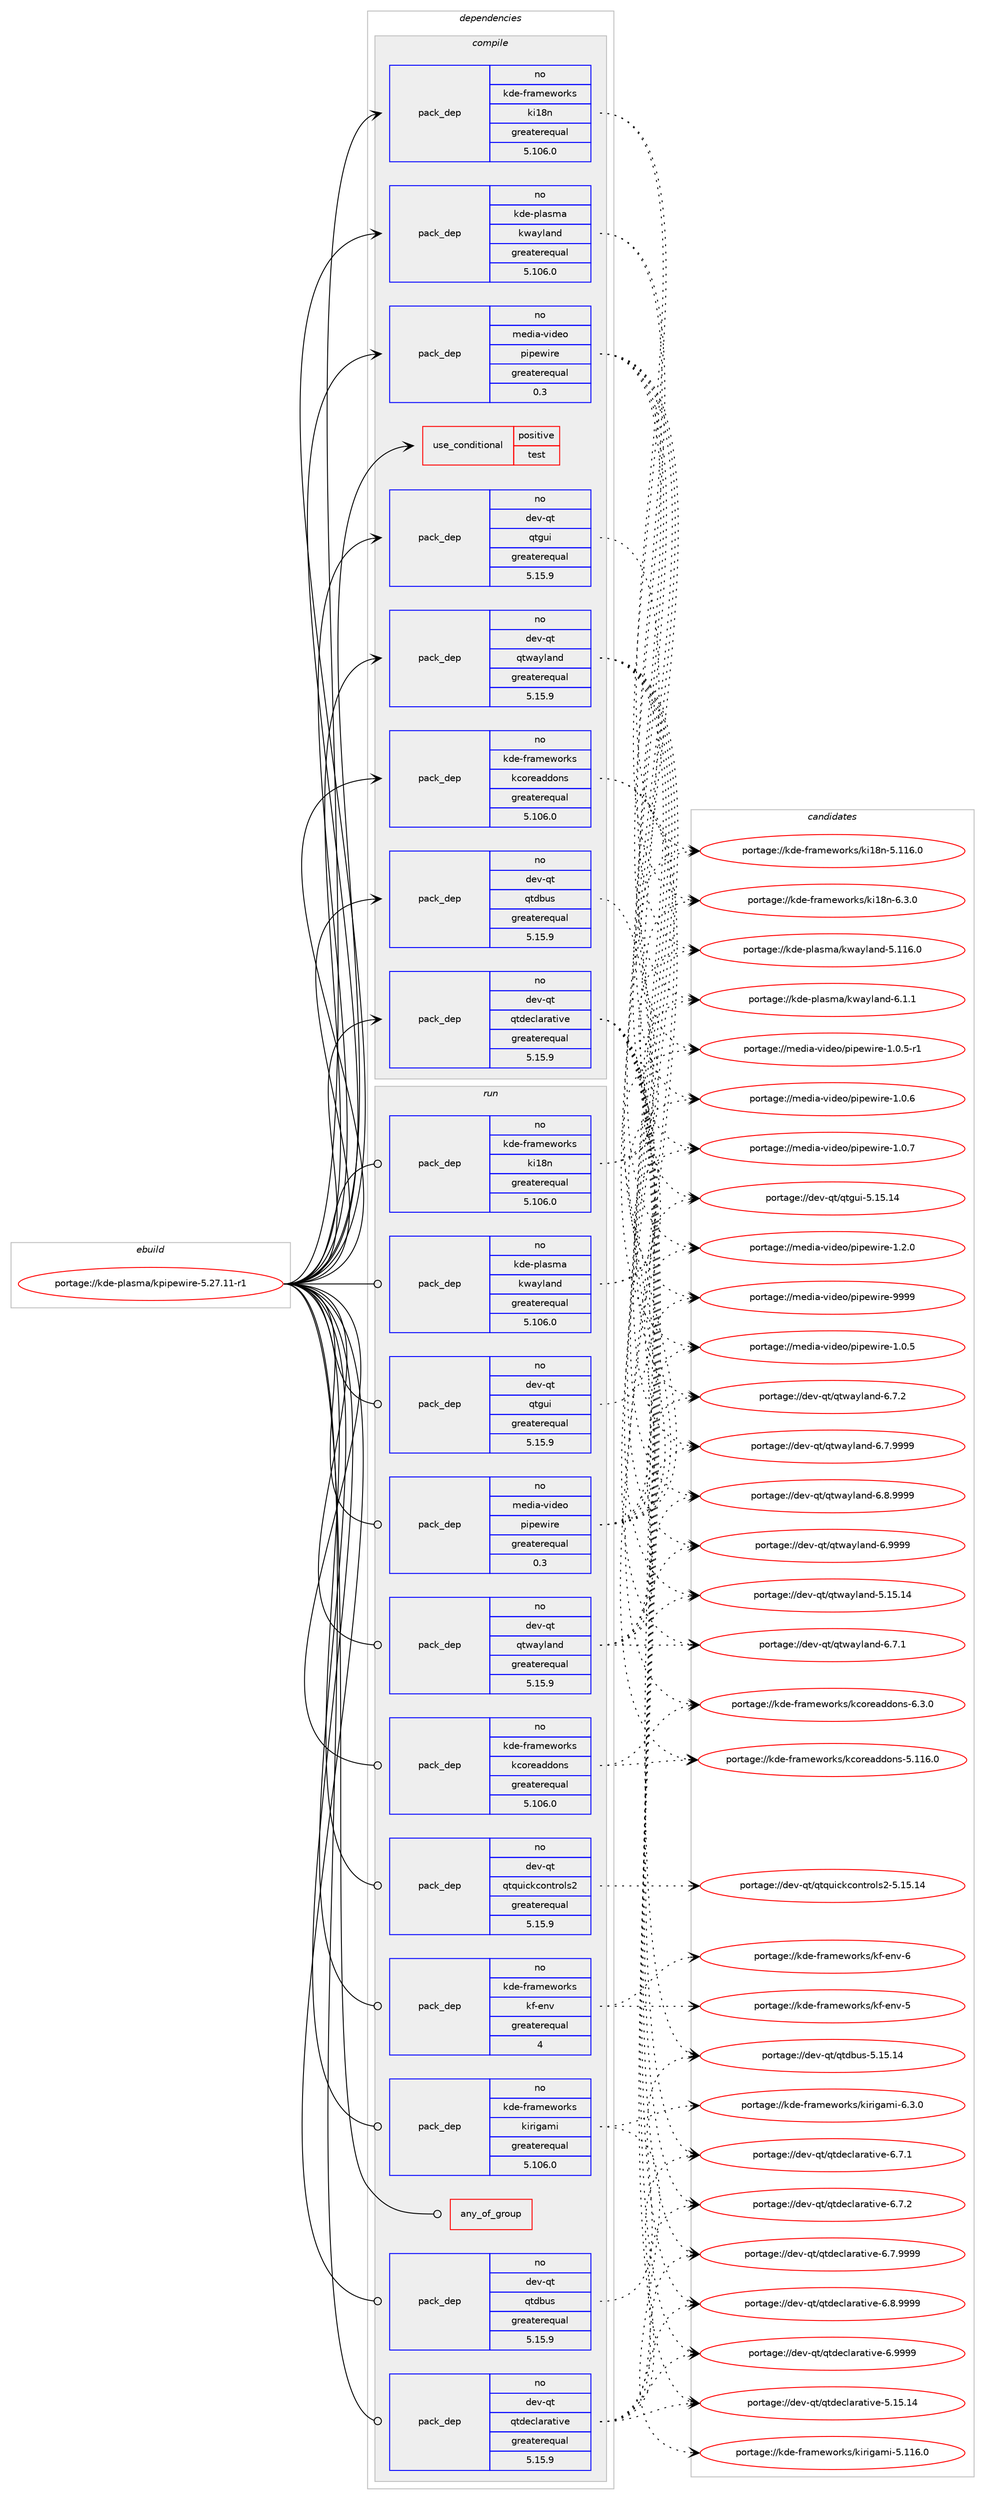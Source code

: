 digraph prolog {

# *************
# Graph options
# *************

newrank=true;
concentrate=true;
compound=true;
graph [rankdir=LR,fontname=Helvetica,fontsize=10,ranksep=1.5];#, ranksep=2.5, nodesep=0.2];
edge  [arrowhead=vee];
node  [fontname=Helvetica,fontsize=10];

# **********
# The ebuild
# **********

subgraph cluster_leftcol {
color=gray;
rank=same;
label=<<i>ebuild</i>>;
id [label="portage://kde-plasma/kpipewire-5.27.11-r1", color=red, width=4, href="../kde-plasma/kpipewire-5.27.11-r1.svg"];
}

# ****************
# The dependencies
# ****************

subgraph cluster_midcol {
color=gray;
label=<<i>dependencies</i>>;
subgraph cluster_compile {
fillcolor="#eeeeee";
style=filled;
label=<<i>compile</i>>;
subgraph cond66934 {
dependency140373 [label=<<TABLE BORDER="0" CELLBORDER="1" CELLSPACING="0" CELLPADDING="4"><TR><TD ROWSPAN="3" CELLPADDING="10">use_conditional</TD></TR><TR><TD>positive</TD></TR><TR><TD>test</TD></TR></TABLE>>, shape=none, color=red];
# *** BEGIN UNKNOWN DEPENDENCY TYPE (TODO) ***
# dependency140373 -> package_dependency(portage://kde-plasma/kpipewire-5.27.11-r1,install,no,dev-qt,qttest,none,[,,],[slot(5)],[])
# *** END UNKNOWN DEPENDENCY TYPE (TODO) ***

}
id:e -> dependency140373:w [weight=20,style="solid",arrowhead="vee"];
# *** BEGIN UNKNOWN DEPENDENCY TYPE (TODO) ***
# id -> package_dependency(portage://kde-plasma/kpipewire-5.27.11-r1,install,no,dev-libs,plasma-wayland-protocols,none,[,,],[],[])
# *** END UNKNOWN DEPENDENCY TYPE (TODO) ***

# *** BEGIN UNKNOWN DEPENDENCY TYPE (TODO) ***
# id -> package_dependency(portage://kde-plasma/kpipewire-5.27.11-r1,install,no,dev-libs,wayland,none,[,,],[],[])
# *** END UNKNOWN DEPENDENCY TYPE (TODO) ***

# *** BEGIN UNKNOWN DEPENDENCY TYPE (TODO) ***
# id -> package_dependency(portage://kde-plasma/kpipewire-5.27.11-r1,install,no,dev-qt,qtcore,none,[,,],[slot(5)],[])
# *** END UNKNOWN DEPENDENCY TYPE (TODO) ***

subgraph pack71365 {
dependency140374 [label=<<TABLE BORDER="0" CELLBORDER="1" CELLSPACING="0" CELLPADDING="4" WIDTH="220"><TR><TD ROWSPAN="6" CELLPADDING="30">pack_dep</TD></TR><TR><TD WIDTH="110">no</TD></TR><TR><TD>dev-qt</TD></TR><TR><TD>qtdbus</TD></TR><TR><TD>greaterequal</TD></TR><TR><TD>5.15.9</TD></TR></TABLE>>, shape=none, color=blue];
}
id:e -> dependency140374:w [weight=20,style="solid",arrowhead="vee"];
subgraph pack71366 {
dependency140375 [label=<<TABLE BORDER="0" CELLBORDER="1" CELLSPACING="0" CELLPADDING="4" WIDTH="220"><TR><TD ROWSPAN="6" CELLPADDING="30">pack_dep</TD></TR><TR><TD WIDTH="110">no</TD></TR><TR><TD>dev-qt</TD></TR><TR><TD>qtdeclarative</TD></TR><TR><TD>greaterequal</TD></TR><TR><TD>5.15.9</TD></TR></TABLE>>, shape=none, color=blue];
}
id:e -> dependency140375:w [weight=20,style="solid",arrowhead="vee"];
subgraph pack71367 {
dependency140376 [label=<<TABLE BORDER="0" CELLBORDER="1" CELLSPACING="0" CELLPADDING="4" WIDTH="220"><TR><TD ROWSPAN="6" CELLPADDING="30">pack_dep</TD></TR><TR><TD WIDTH="110">no</TD></TR><TR><TD>dev-qt</TD></TR><TR><TD>qtgui</TD></TR><TR><TD>greaterequal</TD></TR><TR><TD>5.15.9</TD></TR></TABLE>>, shape=none, color=blue];
}
id:e -> dependency140376:w [weight=20,style="solid",arrowhead="vee"];
subgraph pack71368 {
dependency140377 [label=<<TABLE BORDER="0" CELLBORDER="1" CELLSPACING="0" CELLPADDING="4" WIDTH="220"><TR><TD ROWSPAN="6" CELLPADDING="30">pack_dep</TD></TR><TR><TD WIDTH="110">no</TD></TR><TR><TD>dev-qt</TD></TR><TR><TD>qtwayland</TD></TR><TR><TD>greaterequal</TD></TR><TR><TD>5.15.9</TD></TR></TABLE>>, shape=none, color=blue];
}
id:e -> dependency140377:w [weight=20,style="solid",arrowhead="vee"];
subgraph pack71369 {
dependency140378 [label=<<TABLE BORDER="0" CELLBORDER="1" CELLSPACING="0" CELLPADDING="4" WIDTH="220"><TR><TD ROWSPAN="6" CELLPADDING="30">pack_dep</TD></TR><TR><TD WIDTH="110">no</TD></TR><TR><TD>kde-frameworks</TD></TR><TR><TD>kcoreaddons</TD></TR><TR><TD>greaterequal</TD></TR><TR><TD>5.106.0</TD></TR></TABLE>>, shape=none, color=blue];
}
id:e -> dependency140378:w [weight=20,style="solid",arrowhead="vee"];
subgraph pack71370 {
dependency140379 [label=<<TABLE BORDER="0" CELLBORDER="1" CELLSPACING="0" CELLPADDING="4" WIDTH="220"><TR><TD ROWSPAN="6" CELLPADDING="30">pack_dep</TD></TR><TR><TD WIDTH="110">no</TD></TR><TR><TD>kde-frameworks</TD></TR><TR><TD>ki18n</TD></TR><TR><TD>greaterequal</TD></TR><TR><TD>5.106.0</TD></TR></TABLE>>, shape=none, color=blue];
}
id:e -> dependency140379:w [weight=20,style="solid",arrowhead="vee"];
subgraph pack71371 {
dependency140380 [label=<<TABLE BORDER="0" CELLBORDER="1" CELLSPACING="0" CELLPADDING="4" WIDTH="220"><TR><TD ROWSPAN="6" CELLPADDING="30">pack_dep</TD></TR><TR><TD WIDTH="110">no</TD></TR><TR><TD>kde-plasma</TD></TR><TR><TD>kwayland</TD></TR><TR><TD>greaterequal</TD></TR><TR><TD>5.106.0</TD></TR></TABLE>>, shape=none, color=blue];
}
id:e -> dependency140380:w [weight=20,style="solid",arrowhead="vee"];
# *** BEGIN UNKNOWN DEPENDENCY TYPE (TODO) ***
# id -> package_dependency(portage://kde-plasma/kpipewire-5.27.11-r1,install,no,media-libs,libepoxy,none,[,,],[],[])
# *** END UNKNOWN DEPENDENCY TYPE (TODO) ***

# *** BEGIN UNKNOWN DEPENDENCY TYPE (TODO) ***
# id -> package_dependency(portage://kde-plasma/kpipewire-5.27.11-r1,install,no,media-libs,libglvnd,none,[,,],[],[])
# *** END UNKNOWN DEPENDENCY TYPE (TODO) ***

# *** BEGIN UNKNOWN DEPENDENCY TYPE (TODO) ***
# id -> package_dependency(portage://kde-plasma/kpipewire-5.27.11-r1,install,no,media-libs,mesa,none,[,,],[],[use(enable(opengl),none)])
# *** END UNKNOWN DEPENDENCY TYPE (TODO) ***

# *** BEGIN UNKNOWN DEPENDENCY TYPE (TODO) ***
# id -> package_dependency(portage://kde-plasma/kpipewire-5.27.11-r1,install,no,media-video,ffmpeg,none,[,,],any_same_slot,[])
# *** END UNKNOWN DEPENDENCY TYPE (TODO) ***

subgraph pack71372 {
dependency140381 [label=<<TABLE BORDER="0" CELLBORDER="1" CELLSPACING="0" CELLPADDING="4" WIDTH="220"><TR><TD ROWSPAN="6" CELLPADDING="30">pack_dep</TD></TR><TR><TD WIDTH="110">no</TD></TR><TR><TD>media-video</TD></TR><TR><TD>pipewire</TD></TR><TR><TD>greaterequal</TD></TR><TR><TD>0.3</TD></TR></TABLE>>, shape=none, color=blue];
}
id:e -> dependency140381:w [weight=20,style="solid",arrowhead="vee"];
# *** BEGIN UNKNOWN DEPENDENCY TYPE (TODO) ***
# id -> package_dependency(portage://kde-plasma/kpipewire-5.27.11-r1,install,no,x11-libs,libdrm,none,[,,],[],[])
# *** END UNKNOWN DEPENDENCY TYPE (TODO) ***

}
subgraph cluster_compileandrun {
fillcolor="#eeeeee";
style=filled;
label=<<i>compile and run</i>>;
}
subgraph cluster_run {
fillcolor="#eeeeee";
style=filled;
label=<<i>run</i>>;
subgraph any1922 {
dependency140382 [label=<<TABLE BORDER="0" CELLBORDER="1" CELLSPACING="0" CELLPADDING="4"><TR><TD CELLPADDING="10">any_of_group</TD></TR></TABLE>>, shape=none, color=red];# *** BEGIN UNKNOWN DEPENDENCY TYPE (TODO) ***
# dependency140382 -> package_dependency(portage://kde-plasma/kpipewire-5.27.11-r1,run,no,kde-frameworks,breeze-icons,none,[,,],any_different_slot,[])
# *** END UNKNOWN DEPENDENCY TYPE (TODO) ***

# *** BEGIN UNKNOWN DEPENDENCY TYPE (TODO) ***
# dependency140382 -> package_dependency(portage://kde-plasma/kpipewire-5.27.11-r1,run,no,kde-frameworks,oxygen-icons,none,[,,],any_different_slot,[])
# *** END UNKNOWN DEPENDENCY TYPE (TODO) ***

}
id:e -> dependency140382:w [weight=20,style="solid",arrowhead="odot"];
# *** BEGIN UNKNOWN DEPENDENCY TYPE (TODO) ***
# id -> package_dependency(portage://kde-plasma/kpipewire-5.27.11-r1,run,no,dev-libs,wayland,none,[,,],[],[])
# *** END UNKNOWN DEPENDENCY TYPE (TODO) ***

# *** BEGIN UNKNOWN DEPENDENCY TYPE (TODO) ***
# id -> package_dependency(portage://kde-plasma/kpipewire-5.27.11-r1,run,no,dev-qt,qtcore,none,[,,],[slot(5)],[])
# *** END UNKNOWN DEPENDENCY TYPE (TODO) ***

subgraph pack71373 {
dependency140383 [label=<<TABLE BORDER="0" CELLBORDER="1" CELLSPACING="0" CELLPADDING="4" WIDTH="220"><TR><TD ROWSPAN="6" CELLPADDING="30">pack_dep</TD></TR><TR><TD WIDTH="110">no</TD></TR><TR><TD>dev-qt</TD></TR><TR><TD>qtdbus</TD></TR><TR><TD>greaterequal</TD></TR><TR><TD>5.15.9</TD></TR></TABLE>>, shape=none, color=blue];
}
id:e -> dependency140383:w [weight=20,style="solid",arrowhead="odot"];
subgraph pack71374 {
dependency140384 [label=<<TABLE BORDER="0" CELLBORDER="1" CELLSPACING="0" CELLPADDING="4" WIDTH="220"><TR><TD ROWSPAN="6" CELLPADDING="30">pack_dep</TD></TR><TR><TD WIDTH="110">no</TD></TR><TR><TD>dev-qt</TD></TR><TR><TD>qtdeclarative</TD></TR><TR><TD>greaterequal</TD></TR><TR><TD>5.15.9</TD></TR></TABLE>>, shape=none, color=blue];
}
id:e -> dependency140384:w [weight=20,style="solid",arrowhead="odot"];
subgraph pack71375 {
dependency140385 [label=<<TABLE BORDER="0" CELLBORDER="1" CELLSPACING="0" CELLPADDING="4" WIDTH="220"><TR><TD ROWSPAN="6" CELLPADDING="30">pack_dep</TD></TR><TR><TD WIDTH="110">no</TD></TR><TR><TD>dev-qt</TD></TR><TR><TD>qtgui</TD></TR><TR><TD>greaterequal</TD></TR><TR><TD>5.15.9</TD></TR></TABLE>>, shape=none, color=blue];
}
id:e -> dependency140385:w [weight=20,style="solid",arrowhead="odot"];
subgraph pack71376 {
dependency140386 [label=<<TABLE BORDER="0" CELLBORDER="1" CELLSPACING="0" CELLPADDING="4" WIDTH="220"><TR><TD ROWSPAN="6" CELLPADDING="30">pack_dep</TD></TR><TR><TD WIDTH="110">no</TD></TR><TR><TD>dev-qt</TD></TR><TR><TD>qtquickcontrols2</TD></TR><TR><TD>greaterequal</TD></TR><TR><TD>5.15.9</TD></TR></TABLE>>, shape=none, color=blue];
}
id:e -> dependency140386:w [weight=20,style="solid",arrowhead="odot"];
subgraph pack71377 {
dependency140387 [label=<<TABLE BORDER="0" CELLBORDER="1" CELLSPACING="0" CELLPADDING="4" WIDTH="220"><TR><TD ROWSPAN="6" CELLPADDING="30">pack_dep</TD></TR><TR><TD WIDTH="110">no</TD></TR><TR><TD>dev-qt</TD></TR><TR><TD>qtwayland</TD></TR><TR><TD>greaterequal</TD></TR><TR><TD>5.15.9</TD></TR></TABLE>>, shape=none, color=blue];
}
id:e -> dependency140387:w [weight=20,style="solid",arrowhead="odot"];
subgraph pack71378 {
dependency140388 [label=<<TABLE BORDER="0" CELLBORDER="1" CELLSPACING="0" CELLPADDING="4" WIDTH="220"><TR><TD ROWSPAN="6" CELLPADDING="30">pack_dep</TD></TR><TR><TD WIDTH="110">no</TD></TR><TR><TD>kde-frameworks</TD></TR><TR><TD>kcoreaddons</TD></TR><TR><TD>greaterequal</TD></TR><TR><TD>5.106.0</TD></TR></TABLE>>, shape=none, color=blue];
}
id:e -> dependency140388:w [weight=20,style="solid",arrowhead="odot"];
subgraph pack71379 {
dependency140389 [label=<<TABLE BORDER="0" CELLBORDER="1" CELLSPACING="0" CELLPADDING="4" WIDTH="220"><TR><TD ROWSPAN="6" CELLPADDING="30">pack_dep</TD></TR><TR><TD WIDTH="110">no</TD></TR><TR><TD>kde-frameworks</TD></TR><TR><TD>kf-env</TD></TR><TR><TD>greaterequal</TD></TR><TR><TD>4</TD></TR></TABLE>>, shape=none, color=blue];
}
id:e -> dependency140389:w [weight=20,style="solid",arrowhead="odot"];
subgraph pack71380 {
dependency140390 [label=<<TABLE BORDER="0" CELLBORDER="1" CELLSPACING="0" CELLPADDING="4" WIDTH="220"><TR><TD ROWSPAN="6" CELLPADDING="30">pack_dep</TD></TR><TR><TD WIDTH="110">no</TD></TR><TR><TD>kde-frameworks</TD></TR><TR><TD>ki18n</TD></TR><TR><TD>greaterequal</TD></TR><TR><TD>5.106.0</TD></TR></TABLE>>, shape=none, color=blue];
}
id:e -> dependency140390:w [weight=20,style="solid",arrowhead="odot"];
subgraph pack71381 {
dependency140391 [label=<<TABLE BORDER="0" CELLBORDER="1" CELLSPACING="0" CELLPADDING="4" WIDTH="220"><TR><TD ROWSPAN="6" CELLPADDING="30">pack_dep</TD></TR><TR><TD WIDTH="110">no</TD></TR><TR><TD>kde-frameworks</TD></TR><TR><TD>kirigami</TD></TR><TR><TD>greaterequal</TD></TR><TR><TD>5.106.0</TD></TR></TABLE>>, shape=none, color=blue];
}
id:e -> dependency140391:w [weight=20,style="solid",arrowhead="odot"];
subgraph pack71382 {
dependency140392 [label=<<TABLE BORDER="0" CELLBORDER="1" CELLSPACING="0" CELLPADDING="4" WIDTH="220"><TR><TD ROWSPAN="6" CELLPADDING="30">pack_dep</TD></TR><TR><TD WIDTH="110">no</TD></TR><TR><TD>kde-plasma</TD></TR><TR><TD>kwayland</TD></TR><TR><TD>greaterequal</TD></TR><TR><TD>5.106.0</TD></TR></TABLE>>, shape=none, color=blue];
}
id:e -> dependency140392:w [weight=20,style="solid",arrowhead="odot"];
# *** BEGIN UNKNOWN DEPENDENCY TYPE (TODO) ***
# id -> package_dependency(portage://kde-plasma/kpipewire-5.27.11-r1,run,no,media-libs,libepoxy,none,[,,],[],[])
# *** END UNKNOWN DEPENDENCY TYPE (TODO) ***

# *** BEGIN UNKNOWN DEPENDENCY TYPE (TODO) ***
# id -> package_dependency(portage://kde-plasma/kpipewire-5.27.11-r1,run,no,media-libs,libglvnd,none,[,,],[],[])
# *** END UNKNOWN DEPENDENCY TYPE (TODO) ***

# *** BEGIN UNKNOWN DEPENDENCY TYPE (TODO) ***
# id -> package_dependency(portage://kde-plasma/kpipewire-5.27.11-r1,run,no,media-libs,mesa,none,[,,],[],[use(enable(opengl),none)])
# *** END UNKNOWN DEPENDENCY TYPE (TODO) ***

# *** BEGIN UNKNOWN DEPENDENCY TYPE (TODO) ***
# id -> package_dependency(portage://kde-plasma/kpipewire-5.27.11-r1,run,no,media-video,ffmpeg,none,[,,],any_same_slot,[])
# *** END UNKNOWN DEPENDENCY TYPE (TODO) ***

subgraph pack71383 {
dependency140393 [label=<<TABLE BORDER="0" CELLBORDER="1" CELLSPACING="0" CELLPADDING="4" WIDTH="220"><TR><TD ROWSPAN="6" CELLPADDING="30">pack_dep</TD></TR><TR><TD WIDTH="110">no</TD></TR><TR><TD>media-video</TD></TR><TR><TD>pipewire</TD></TR><TR><TD>greaterequal</TD></TR><TR><TD>0.3</TD></TR></TABLE>>, shape=none, color=blue];
}
id:e -> dependency140393:w [weight=20,style="solid",arrowhead="odot"];
# *** BEGIN UNKNOWN DEPENDENCY TYPE (TODO) ***
# id -> package_dependency(portage://kde-plasma/kpipewire-5.27.11-r1,run,no,x11-libs,libdrm,none,[,,],[],[])
# *** END UNKNOWN DEPENDENCY TYPE (TODO) ***

# *** BEGIN UNKNOWN DEPENDENCY TYPE (TODO) ***
# id -> package_dependency(portage://kde-plasma/kpipewire-5.27.11-r1,run,no,x11-themes,sound-theme-freedesktop,none,[,,],[],[])
# *** END UNKNOWN DEPENDENCY TYPE (TODO) ***

}
}

# **************
# The candidates
# **************

subgraph cluster_choices {
rank=same;
color=gray;
label=<<i>candidates</i>>;

subgraph choice71365 {
color=black;
nodesep=1;
choice1001011184511311647113116100981171154553464953464952 [label="portage://dev-qt/qtdbus-5.15.14", color=red, width=4,href="../dev-qt/qtdbus-5.15.14.svg"];
dependency140374:e -> choice1001011184511311647113116100981171154553464953464952:w [style=dotted,weight="100"];
}
subgraph choice71366 {
color=black;
nodesep=1;
choice10010111845113116471131161001019910897114971161051181014553464953464952 [label="portage://dev-qt/qtdeclarative-5.15.14", color=red, width=4,href="../dev-qt/qtdeclarative-5.15.14.svg"];
choice1001011184511311647113116100101991089711497116105118101455446554649 [label="portage://dev-qt/qtdeclarative-6.7.1", color=red, width=4,href="../dev-qt/qtdeclarative-6.7.1.svg"];
choice1001011184511311647113116100101991089711497116105118101455446554650 [label="portage://dev-qt/qtdeclarative-6.7.2", color=red, width=4,href="../dev-qt/qtdeclarative-6.7.2.svg"];
choice1001011184511311647113116100101991089711497116105118101455446554657575757 [label="portage://dev-qt/qtdeclarative-6.7.9999", color=red, width=4,href="../dev-qt/qtdeclarative-6.7.9999.svg"];
choice1001011184511311647113116100101991089711497116105118101455446564657575757 [label="portage://dev-qt/qtdeclarative-6.8.9999", color=red, width=4,href="../dev-qt/qtdeclarative-6.8.9999.svg"];
choice100101118451131164711311610010199108971149711610511810145544657575757 [label="portage://dev-qt/qtdeclarative-6.9999", color=red, width=4,href="../dev-qt/qtdeclarative-6.9999.svg"];
dependency140375:e -> choice10010111845113116471131161001019910897114971161051181014553464953464952:w [style=dotted,weight="100"];
dependency140375:e -> choice1001011184511311647113116100101991089711497116105118101455446554649:w [style=dotted,weight="100"];
dependency140375:e -> choice1001011184511311647113116100101991089711497116105118101455446554650:w [style=dotted,weight="100"];
dependency140375:e -> choice1001011184511311647113116100101991089711497116105118101455446554657575757:w [style=dotted,weight="100"];
dependency140375:e -> choice1001011184511311647113116100101991089711497116105118101455446564657575757:w [style=dotted,weight="100"];
dependency140375:e -> choice100101118451131164711311610010199108971149711610511810145544657575757:w [style=dotted,weight="100"];
}
subgraph choice71367 {
color=black;
nodesep=1;
choice10010111845113116471131161031171054553464953464952 [label="portage://dev-qt/qtgui-5.15.14", color=red, width=4,href="../dev-qt/qtgui-5.15.14.svg"];
dependency140376:e -> choice10010111845113116471131161031171054553464953464952:w [style=dotted,weight="100"];
}
subgraph choice71368 {
color=black;
nodesep=1;
choice100101118451131164711311611997121108971101004553464953464952 [label="portage://dev-qt/qtwayland-5.15.14", color=red, width=4,href="../dev-qt/qtwayland-5.15.14.svg"];
choice10010111845113116471131161199712110897110100455446554649 [label="portage://dev-qt/qtwayland-6.7.1", color=red, width=4,href="../dev-qt/qtwayland-6.7.1.svg"];
choice10010111845113116471131161199712110897110100455446554650 [label="portage://dev-qt/qtwayland-6.7.2", color=red, width=4,href="../dev-qt/qtwayland-6.7.2.svg"];
choice10010111845113116471131161199712110897110100455446554657575757 [label="portage://dev-qt/qtwayland-6.7.9999", color=red, width=4,href="../dev-qt/qtwayland-6.7.9999.svg"];
choice10010111845113116471131161199712110897110100455446564657575757 [label="portage://dev-qt/qtwayland-6.8.9999", color=red, width=4,href="../dev-qt/qtwayland-6.8.9999.svg"];
choice1001011184511311647113116119971211089711010045544657575757 [label="portage://dev-qt/qtwayland-6.9999", color=red, width=4,href="../dev-qt/qtwayland-6.9999.svg"];
dependency140377:e -> choice100101118451131164711311611997121108971101004553464953464952:w [style=dotted,weight="100"];
dependency140377:e -> choice10010111845113116471131161199712110897110100455446554649:w [style=dotted,weight="100"];
dependency140377:e -> choice10010111845113116471131161199712110897110100455446554650:w [style=dotted,weight="100"];
dependency140377:e -> choice10010111845113116471131161199712110897110100455446554657575757:w [style=dotted,weight="100"];
dependency140377:e -> choice10010111845113116471131161199712110897110100455446564657575757:w [style=dotted,weight="100"];
dependency140377:e -> choice1001011184511311647113116119971211089711010045544657575757:w [style=dotted,weight="100"];
}
subgraph choice71369 {
color=black;
nodesep=1;
choice10710010145102114971091011191111141071154710799111114101971001001111101154553464949544648 [label="portage://kde-frameworks/kcoreaddons-5.116.0", color=red, width=4,href="../kde-frameworks/kcoreaddons-5.116.0.svg"];
choice1071001014510211497109101119111114107115471079911111410197100100111110115455446514648 [label="portage://kde-frameworks/kcoreaddons-6.3.0", color=red, width=4,href="../kde-frameworks/kcoreaddons-6.3.0.svg"];
dependency140378:e -> choice10710010145102114971091011191111141071154710799111114101971001001111101154553464949544648:w [style=dotted,weight="100"];
dependency140378:e -> choice1071001014510211497109101119111114107115471079911111410197100100111110115455446514648:w [style=dotted,weight="100"];
}
subgraph choice71370 {
color=black;
nodesep=1;
choice10710010145102114971091011191111141071154710710549561104553464949544648 [label="portage://kde-frameworks/ki18n-5.116.0", color=red, width=4,href="../kde-frameworks/ki18n-5.116.0.svg"];
choice1071001014510211497109101119111114107115471071054956110455446514648 [label="portage://kde-frameworks/ki18n-6.3.0", color=red, width=4,href="../kde-frameworks/ki18n-6.3.0.svg"];
dependency140379:e -> choice10710010145102114971091011191111141071154710710549561104553464949544648:w [style=dotted,weight="100"];
dependency140379:e -> choice1071001014510211497109101119111114107115471071054956110455446514648:w [style=dotted,weight="100"];
}
subgraph choice71371 {
color=black;
nodesep=1;
choice1071001014511210897115109974710711997121108971101004553464949544648 [label="portage://kde-plasma/kwayland-5.116.0", color=red, width=4,href="../kde-plasma/kwayland-5.116.0.svg"];
choice107100101451121089711510997471071199712110897110100455446494649 [label="portage://kde-plasma/kwayland-6.1.1", color=red, width=4,href="../kde-plasma/kwayland-6.1.1.svg"];
dependency140380:e -> choice1071001014511210897115109974710711997121108971101004553464949544648:w [style=dotted,weight="100"];
dependency140380:e -> choice107100101451121089711510997471071199712110897110100455446494649:w [style=dotted,weight="100"];
}
subgraph choice71372 {
color=black;
nodesep=1;
choice109101100105974511810510010111147112105112101119105114101454946484653 [label="portage://media-video/pipewire-1.0.5", color=red, width=4,href="../media-video/pipewire-1.0.5.svg"];
choice1091011001059745118105100101111471121051121011191051141014549464846534511449 [label="portage://media-video/pipewire-1.0.5-r1", color=red, width=4,href="../media-video/pipewire-1.0.5-r1.svg"];
choice109101100105974511810510010111147112105112101119105114101454946484654 [label="portage://media-video/pipewire-1.0.6", color=red, width=4,href="../media-video/pipewire-1.0.6.svg"];
choice109101100105974511810510010111147112105112101119105114101454946484655 [label="portage://media-video/pipewire-1.0.7", color=red, width=4,href="../media-video/pipewire-1.0.7.svg"];
choice109101100105974511810510010111147112105112101119105114101454946504648 [label="portage://media-video/pipewire-1.2.0", color=red, width=4,href="../media-video/pipewire-1.2.0.svg"];
choice1091011001059745118105100101111471121051121011191051141014557575757 [label="portage://media-video/pipewire-9999", color=red, width=4,href="../media-video/pipewire-9999.svg"];
dependency140381:e -> choice109101100105974511810510010111147112105112101119105114101454946484653:w [style=dotted,weight="100"];
dependency140381:e -> choice1091011001059745118105100101111471121051121011191051141014549464846534511449:w [style=dotted,weight="100"];
dependency140381:e -> choice109101100105974511810510010111147112105112101119105114101454946484654:w [style=dotted,weight="100"];
dependency140381:e -> choice109101100105974511810510010111147112105112101119105114101454946484655:w [style=dotted,weight="100"];
dependency140381:e -> choice109101100105974511810510010111147112105112101119105114101454946504648:w [style=dotted,weight="100"];
dependency140381:e -> choice1091011001059745118105100101111471121051121011191051141014557575757:w [style=dotted,weight="100"];
}
subgraph choice71373 {
color=black;
nodesep=1;
choice1001011184511311647113116100981171154553464953464952 [label="portage://dev-qt/qtdbus-5.15.14", color=red, width=4,href="../dev-qt/qtdbus-5.15.14.svg"];
dependency140383:e -> choice1001011184511311647113116100981171154553464953464952:w [style=dotted,weight="100"];
}
subgraph choice71374 {
color=black;
nodesep=1;
choice10010111845113116471131161001019910897114971161051181014553464953464952 [label="portage://dev-qt/qtdeclarative-5.15.14", color=red, width=4,href="../dev-qt/qtdeclarative-5.15.14.svg"];
choice1001011184511311647113116100101991089711497116105118101455446554649 [label="portage://dev-qt/qtdeclarative-6.7.1", color=red, width=4,href="../dev-qt/qtdeclarative-6.7.1.svg"];
choice1001011184511311647113116100101991089711497116105118101455446554650 [label="portage://dev-qt/qtdeclarative-6.7.2", color=red, width=4,href="../dev-qt/qtdeclarative-6.7.2.svg"];
choice1001011184511311647113116100101991089711497116105118101455446554657575757 [label="portage://dev-qt/qtdeclarative-6.7.9999", color=red, width=4,href="../dev-qt/qtdeclarative-6.7.9999.svg"];
choice1001011184511311647113116100101991089711497116105118101455446564657575757 [label="portage://dev-qt/qtdeclarative-6.8.9999", color=red, width=4,href="../dev-qt/qtdeclarative-6.8.9999.svg"];
choice100101118451131164711311610010199108971149711610511810145544657575757 [label="portage://dev-qt/qtdeclarative-6.9999", color=red, width=4,href="../dev-qt/qtdeclarative-6.9999.svg"];
dependency140384:e -> choice10010111845113116471131161001019910897114971161051181014553464953464952:w [style=dotted,weight="100"];
dependency140384:e -> choice1001011184511311647113116100101991089711497116105118101455446554649:w [style=dotted,weight="100"];
dependency140384:e -> choice1001011184511311647113116100101991089711497116105118101455446554650:w [style=dotted,weight="100"];
dependency140384:e -> choice1001011184511311647113116100101991089711497116105118101455446554657575757:w [style=dotted,weight="100"];
dependency140384:e -> choice1001011184511311647113116100101991089711497116105118101455446564657575757:w [style=dotted,weight="100"];
dependency140384:e -> choice100101118451131164711311610010199108971149711610511810145544657575757:w [style=dotted,weight="100"];
}
subgraph choice71375 {
color=black;
nodesep=1;
choice10010111845113116471131161031171054553464953464952 [label="portage://dev-qt/qtgui-5.15.14", color=red, width=4,href="../dev-qt/qtgui-5.15.14.svg"];
dependency140385:e -> choice10010111845113116471131161031171054553464953464952:w [style=dotted,weight="100"];
}
subgraph choice71376 {
color=black;
nodesep=1;
choice10010111845113116471131161131171059910799111110116114111108115504553464953464952 [label="portage://dev-qt/qtquickcontrols2-5.15.14", color=red, width=4,href="../dev-qt/qtquickcontrols2-5.15.14.svg"];
dependency140386:e -> choice10010111845113116471131161131171059910799111110116114111108115504553464953464952:w [style=dotted,weight="100"];
}
subgraph choice71377 {
color=black;
nodesep=1;
choice100101118451131164711311611997121108971101004553464953464952 [label="portage://dev-qt/qtwayland-5.15.14", color=red, width=4,href="../dev-qt/qtwayland-5.15.14.svg"];
choice10010111845113116471131161199712110897110100455446554649 [label="portage://dev-qt/qtwayland-6.7.1", color=red, width=4,href="../dev-qt/qtwayland-6.7.1.svg"];
choice10010111845113116471131161199712110897110100455446554650 [label="portage://dev-qt/qtwayland-6.7.2", color=red, width=4,href="../dev-qt/qtwayland-6.7.2.svg"];
choice10010111845113116471131161199712110897110100455446554657575757 [label="portage://dev-qt/qtwayland-6.7.9999", color=red, width=4,href="../dev-qt/qtwayland-6.7.9999.svg"];
choice10010111845113116471131161199712110897110100455446564657575757 [label="portage://dev-qt/qtwayland-6.8.9999", color=red, width=4,href="../dev-qt/qtwayland-6.8.9999.svg"];
choice1001011184511311647113116119971211089711010045544657575757 [label="portage://dev-qt/qtwayland-6.9999", color=red, width=4,href="../dev-qt/qtwayland-6.9999.svg"];
dependency140387:e -> choice100101118451131164711311611997121108971101004553464953464952:w [style=dotted,weight="100"];
dependency140387:e -> choice10010111845113116471131161199712110897110100455446554649:w [style=dotted,weight="100"];
dependency140387:e -> choice10010111845113116471131161199712110897110100455446554650:w [style=dotted,weight="100"];
dependency140387:e -> choice10010111845113116471131161199712110897110100455446554657575757:w [style=dotted,weight="100"];
dependency140387:e -> choice10010111845113116471131161199712110897110100455446564657575757:w [style=dotted,weight="100"];
dependency140387:e -> choice1001011184511311647113116119971211089711010045544657575757:w [style=dotted,weight="100"];
}
subgraph choice71378 {
color=black;
nodesep=1;
choice10710010145102114971091011191111141071154710799111114101971001001111101154553464949544648 [label="portage://kde-frameworks/kcoreaddons-5.116.0", color=red, width=4,href="../kde-frameworks/kcoreaddons-5.116.0.svg"];
choice1071001014510211497109101119111114107115471079911111410197100100111110115455446514648 [label="portage://kde-frameworks/kcoreaddons-6.3.0", color=red, width=4,href="../kde-frameworks/kcoreaddons-6.3.0.svg"];
dependency140388:e -> choice10710010145102114971091011191111141071154710799111114101971001001111101154553464949544648:w [style=dotted,weight="100"];
dependency140388:e -> choice1071001014510211497109101119111114107115471079911111410197100100111110115455446514648:w [style=dotted,weight="100"];
}
subgraph choice71379 {
color=black;
nodesep=1;
choice107100101451021149710910111911111410711547107102451011101184553 [label="portage://kde-frameworks/kf-env-5", color=red, width=4,href="../kde-frameworks/kf-env-5.svg"];
choice107100101451021149710910111911111410711547107102451011101184554 [label="portage://kde-frameworks/kf-env-6", color=red, width=4,href="../kde-frameworks/kf-env-6.svg"];
dependency140389:e -> choice107100101451021149710910111911111410711547107102451011101184553:w [style=dotted,weight="100"];
dependency140389:e -> choice107100101451021149710910111911111410711547107102451011101184554:w [style=dotted,weight="100"];
}
subgraph choice71380 {
color=black;
nodesep=1;
choice10710010145102114971091011191111141071154710710549561104553464949544648 [label="portage://kde-frameworks/ki18n-5.116.0", color=red, width=4,href="../kde-frameworks/ki18n-5.116.0.svg"];
choice1071001014510211497109101119111114107115471071054956110455446514648 [label="portage://kde-frameworks/ki18n-6.3.0", color=red, width=4,href="../kde-frameworks/ki18n-6.3.0.svg"];
dependency140390:e -> choice10710010145102114971091011191111141071154710710549561104553464949544648:w [style=dotted,weight="100"];
dependency140390:e -> choice1071001014510211497109101119111114107115471071054956110455446514648:w [style=dotted,weight="100"];
}
subgraph choice71381 {
color=black;
nodesep=1;
choice107100101451021149710910111911111410711547107105114105103971091054553464949544648 [label="portage://kde-frameworks/kirigami-5.116.0", color=red, width=4,href="../kde-frameworks/kirigami-5.116.0.svg"];
choice10710010145102114971091011191111141071154710710511410510397109105455446514648 [label="portage://kde-frameworks/kirigami-6.3.0", color=red, width=4,href="../kde-frameworks/kirigami-6.3.0.svg"];
dependency140391:e -> choice107100101451021149710910111911111410711547107105114105103971091054553464949544648:w [style=dotted,weight="100"];
dependency140391:e -> choice10710010145102114971091011191111141071154710710511410510397109105455446514648:w [style=dotted,weight="100"];
}
subgraph choice71382 {
color=black;
nodesep=1;
choice1071001014511210897115109974710711997121108971101004553464949544648 [label="portage://kde-plasma/kwayland-5.116.0", color=red, width=4,href="../kde-plasma/kwayland-5.116.0.svg"];
choice107100101451121089711510997471071199712110897110100455446494649 [label="portage://kde-plasma/kwayland-6.1.1", color=red, width=4,href="../kde-plasma/kwayland-6.1.1.svg"];
dependency140392:e -> choice1071001014511210897115109974710711997121108971101004553464949544648:w [style=dotted,weight="100"];
dependency140392:e -> choice107100101451121089711510997471071199712110897110100455446494649:w [style=dotted,weight="100"];
}
subgraph choice71383 {
color=black;
nodesep=1;
choice109101100105974511810510010111147112105112101119105114101454946484653 [label="portage://media-video/pipewire-1.0.5", color=red, width=4,href="../media-video/pipewire-1.0.5.svg"];
choice1091011001059745118105100101111471121051121011191051141014549464846534511449 [label="portage://media-video/pipewire-1.0.5-r1", color=red, width=4,href="../media-video/pipewire-1.0.5-r1.svg"];
choice109101100105974511810510010111147112105112101119105114101454946484654 [label="portage://media-video/pipewire-1.0.6", color=red, width=4,href="../media-video/pipewire-1.0.6.svg"];
choice109101100105974511810510010111147112105112101119105114101454946484655 [label="portage://media-video/pipewire-1.0.7", color=red, width=4,href="../media-video/pipewire-1.0.7.svg"];
choice109101100105974511810510010111147112105112101119105114101454946504648 [label="portage://media-video/pipewire-1.2.0", color=red, width=4,href="../media-video/pipewire-1.2.0.svg"];
choice1091011001059745118105100101111471121051121011191051141014557575757 [label="portage://media-video/pipewire-9999", color=red, width=4,href="../media-video/pipewire-9999.svg"];
dependency140393:e -> choice109101100105974511810510010111147112105112101119105114101454946484653:w [style=dotted,weight="100"];
dependency140393:e -> choice1091011001059745118105100101111471121051121011191051141014549464846534511449:w [style=dotted,weight="100"];
dependency140393:e -> choice109101100105974511810510010111147112105112101119105114101454946484654:w [style=dotted,weight="100"];
dependency140393:e -> choice109101100105974511810510010111147112105112101119105114101454946484655:w [style=dotted,weight="100"];
dependency140393:e -> choice109101100105974511810510010111147112105112101119105114101454946504648:w [style=dotted,weight="100"];
dependency140393:e -> choice1091011001059745118105100101111471121051121011191051141014557575757:w [style=dotted,weight="100"];
}
}

}
